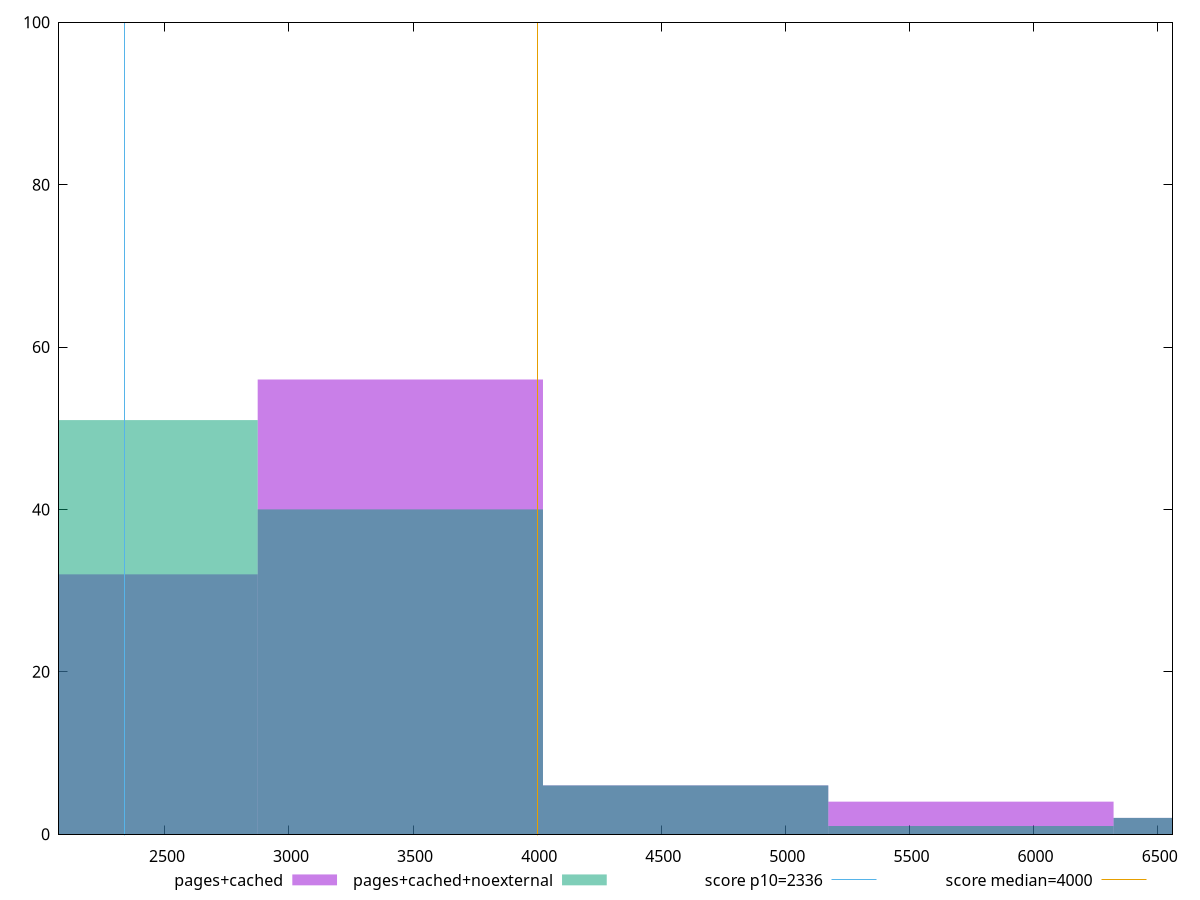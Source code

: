 reset

$pagesCached <<EOF
4598.120816504135 6
2299.0604082520676 32
5747.651020630169 4
6897.181224756203 2
3448.5906123781015 56
EOF

$pagesCachedNoexternal <<EOF
3448.5906123781015 40
2299.0604082520676 51
4598.120816504135 6
5747.651020630169 1
6897.181224756203 2
EOF

set key outside below
set boxwidth 1149.5302041260338
set xrange [2073.3050000000003:6559.849]
set yrange [0:100]
set trange [0:100]
set style fill transparent solid 0.5 noborder

set parametric
set terminal svg size 640, 500 enhanced background rgb 'white'
set output "reprap/first-contentful-paint/comparison/histogram/1_vs_2.svg"

plot $pagesCached title "pages+cached" with boxes, \
     $pagesCachedNoexternal title "pages+cached+noexternal" with boxes, \
     2336,t title "score p10=2336", \
     4000,t title "score median=4000"

reset
